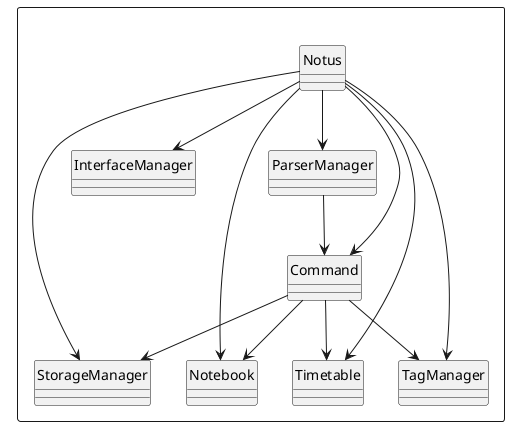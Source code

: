 @startuml

hide circle
skinparam classAttributeIconSize 0

Package " "<<Rectangle>>{
    Class StorageManager
    Class InterfaceManager
    Class Notebook
    Class Timetable
    Class TagManager
    Class ParserManager
    Class Command
    Class Notus
}

Notus --> StorageManager
Notus --> InterfaceManager
Notus --> Notebook
Notus --> Timetable
Notus --> TagManager
Notus --> ParserManager
Notus --> Command

ParserManager --> Command

Command --> Notebook
Command --> Timetable
Command --> TagManager
Command --> StorageManager

@enduml